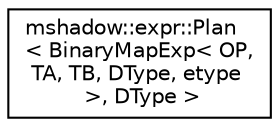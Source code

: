 digraph "Graphical Class Hierarchy"
{
 // LATEX_PDF_SIZE
  edge [fontname="Helvetica",fontsize="10",labelfontname="Helvetica",labelfontsize="10"];
  node [fontname="Helvetica",fontsize="10",shape=record];
  rankdir="LR";
  Node0 [label="mshadow::expr::Plan\l\< BinaryMapExp\< OP,\l TA, TB, DType, etype\l \>, DType \>",height=0.2,width=0.4,color="black", fillcolor="white", style="filled",URL="$classmshadow_1_1expr_1_1Plan_3_01BinaryMapExp_3_01OP_00_01TA_00_01TB_00_01DType_00_01etype_01_4_00_01DType_01_4.html",tooltip=" "];
}
